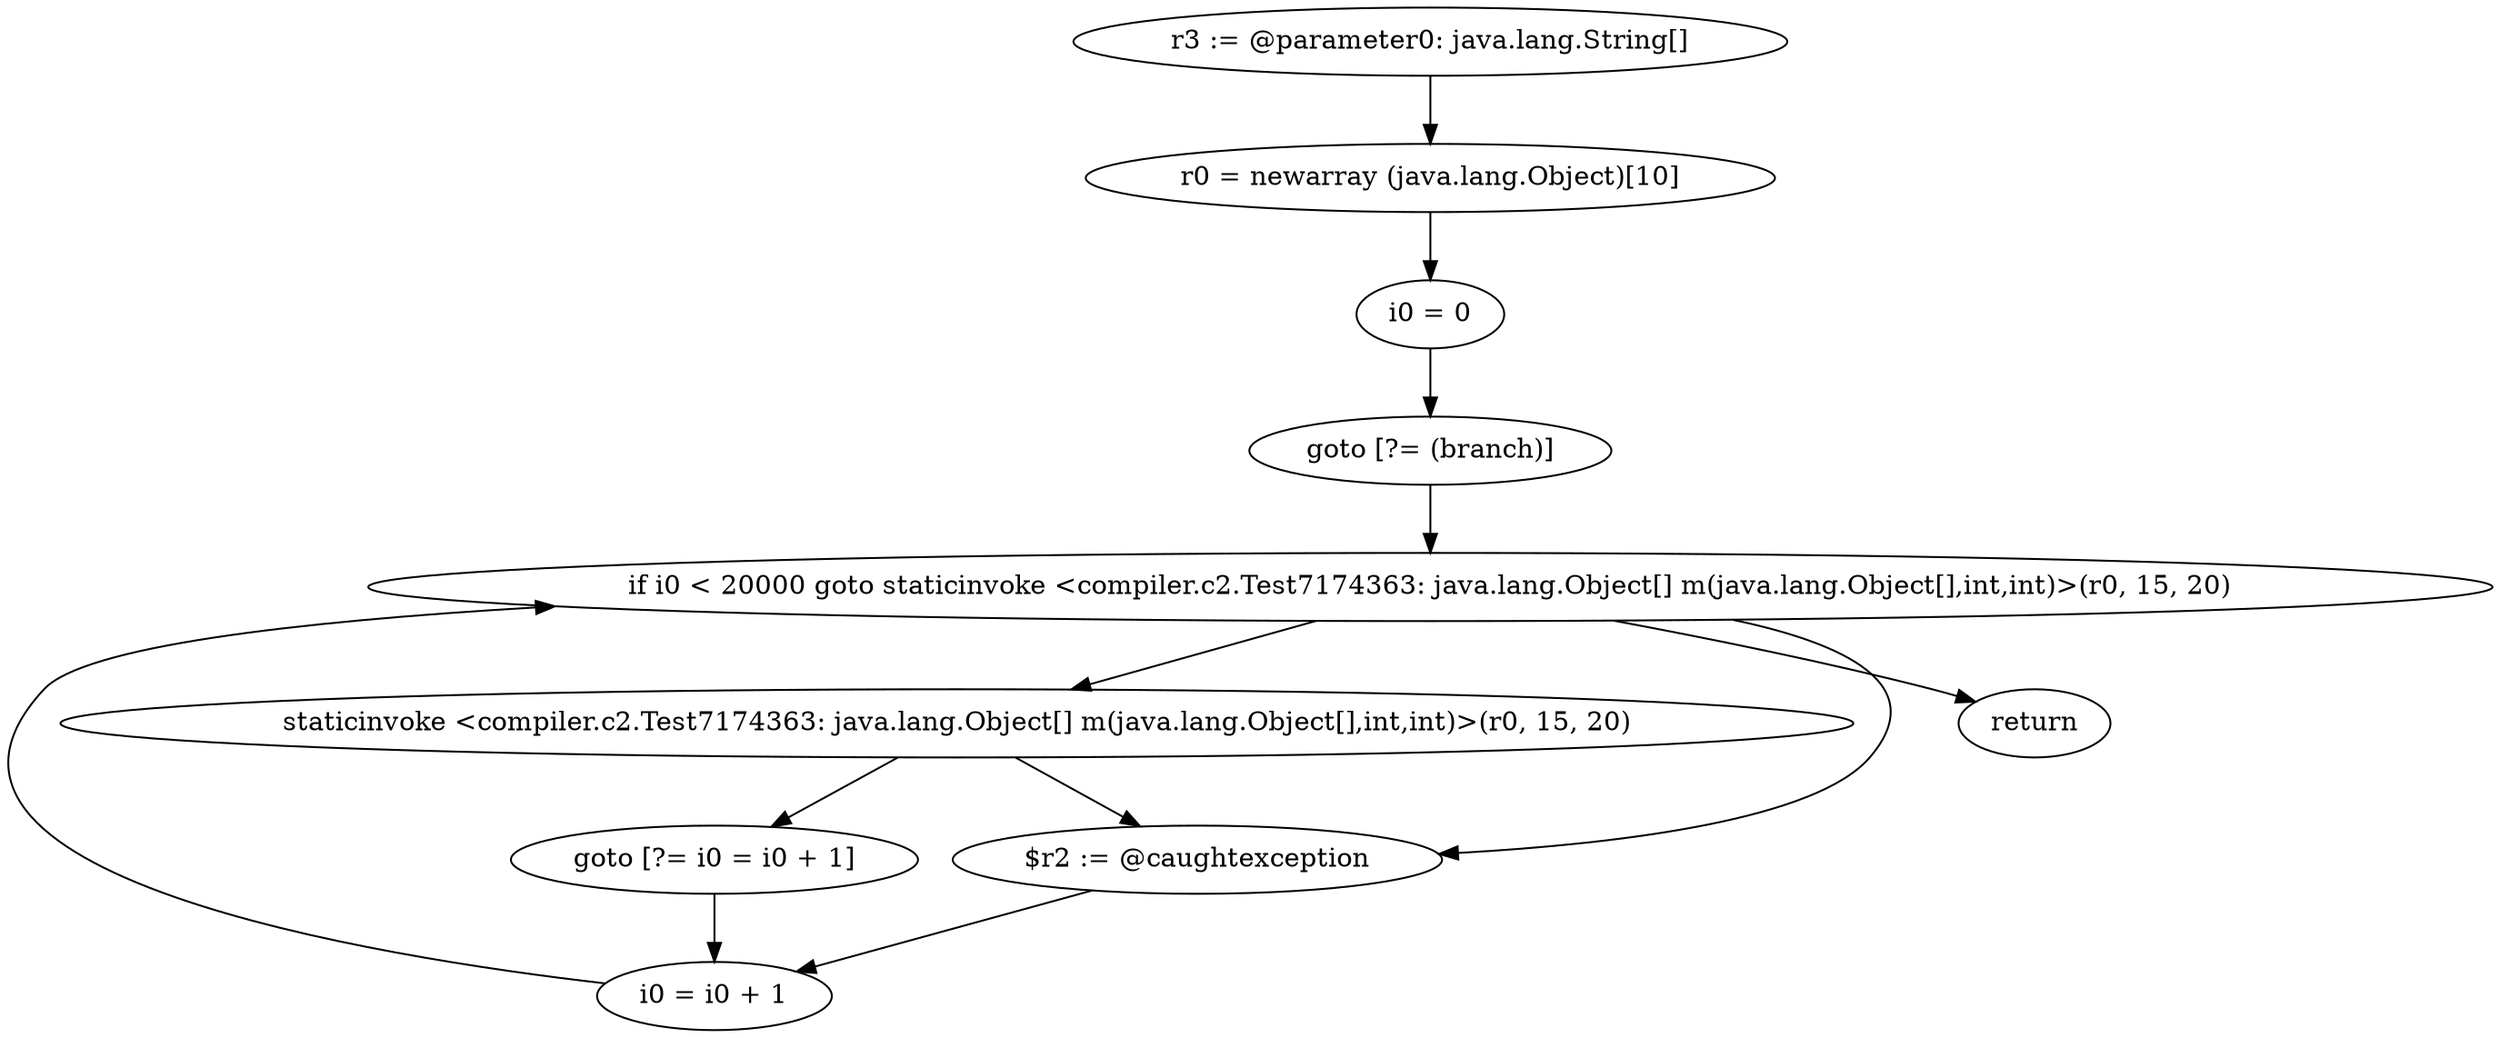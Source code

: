 digraph "unitGraph" {
    "r3 := @parameter0: java.lang.String[]"
    "r0 = newarray (java.lang.Object)[10]"
    "i0 = 0"
    "goto [?= (branch)]"
    "staticinvoke <compiler.c2.Test7174363: java.lang.Object[] m(java.lang.Object[],int,int)>(r0, 15, 20)"
    "goto [?= i0 = i0 + 1]"
    "$r2 := @caughtexception"
    "i0 = i0 + 1"
    "if i0 < 20000 goto staticinvoke <compiler.c2.Test7174363: java.lang.Object[] m(java.lang.Object[],int,int)>(r0, 15, 20)"
    "return"
    "r3 := @parameter0: java.lang.String[]"->"r0 = newarray (java.lang.Object)[10]";
    "r0 = newarray (java.lang.Object)[10]"->"i0 = 0";
    "i0 = 0"->"goto [?= (branch)]";
    "goto [?= (branch)]"->"if i0 < 20000 goto staticinvoke <compiler.c2.Test7174363: java.lang.Object[] m(java.lang.Object[],int,int)>(r0, 15, 20)";
    "staticinvoke <compiler.c2.Test7174363: java.lang.Object[] m(java.lang.Object[],int,int)>(r0, 15, 20)"->"goto [?= i0 = i0 + 1]";
    "staticinvoke <compiler.c2.Test7174363: java.lang.Object[] m(java.lang.Object[],int,int)>(r0, 15, 20)"->"$r2 := @caughtexception";
    "goto [?= i0 = i0 + 1]"->"i0 = i0 + 1";
    "$r2 := @caughtexception"->"i0 = i0 + 1";
    "i0 = i0 + 1"->"if i0 < 20000 goto staticinvoke <compiler.c2.Test7174363: java.lang.Object[] m(java.lang.Object[],int,int)>(r0, 15, 20)";
    "if i0 < 20000 goto staticinvoke <compiler.c2.Test7174363: java.lang.Object[] m(java.lang.Object[],int,int)>(r0, 15, 20)"->"return";
    "if i0 < 20000 goto staticinvoke <compiler.c2.Test7174363: java.lang.Object[] m(java.lang.Object[],int,int)>(r0, 15, 20)"->"staticinvoke <compiler.c2.Test7174363: java.lang.Object[] m(java.lang.Object[],int,int)>(r0, 15, 20)";
    "if i0 < 20000 goto staticinvoke <compiler.c2.Test7174363: java.lang.Object[] m(java.lang.Object[],int,int)>(r0, 15, 20)"->"$r2 := @caughtexception";
}
